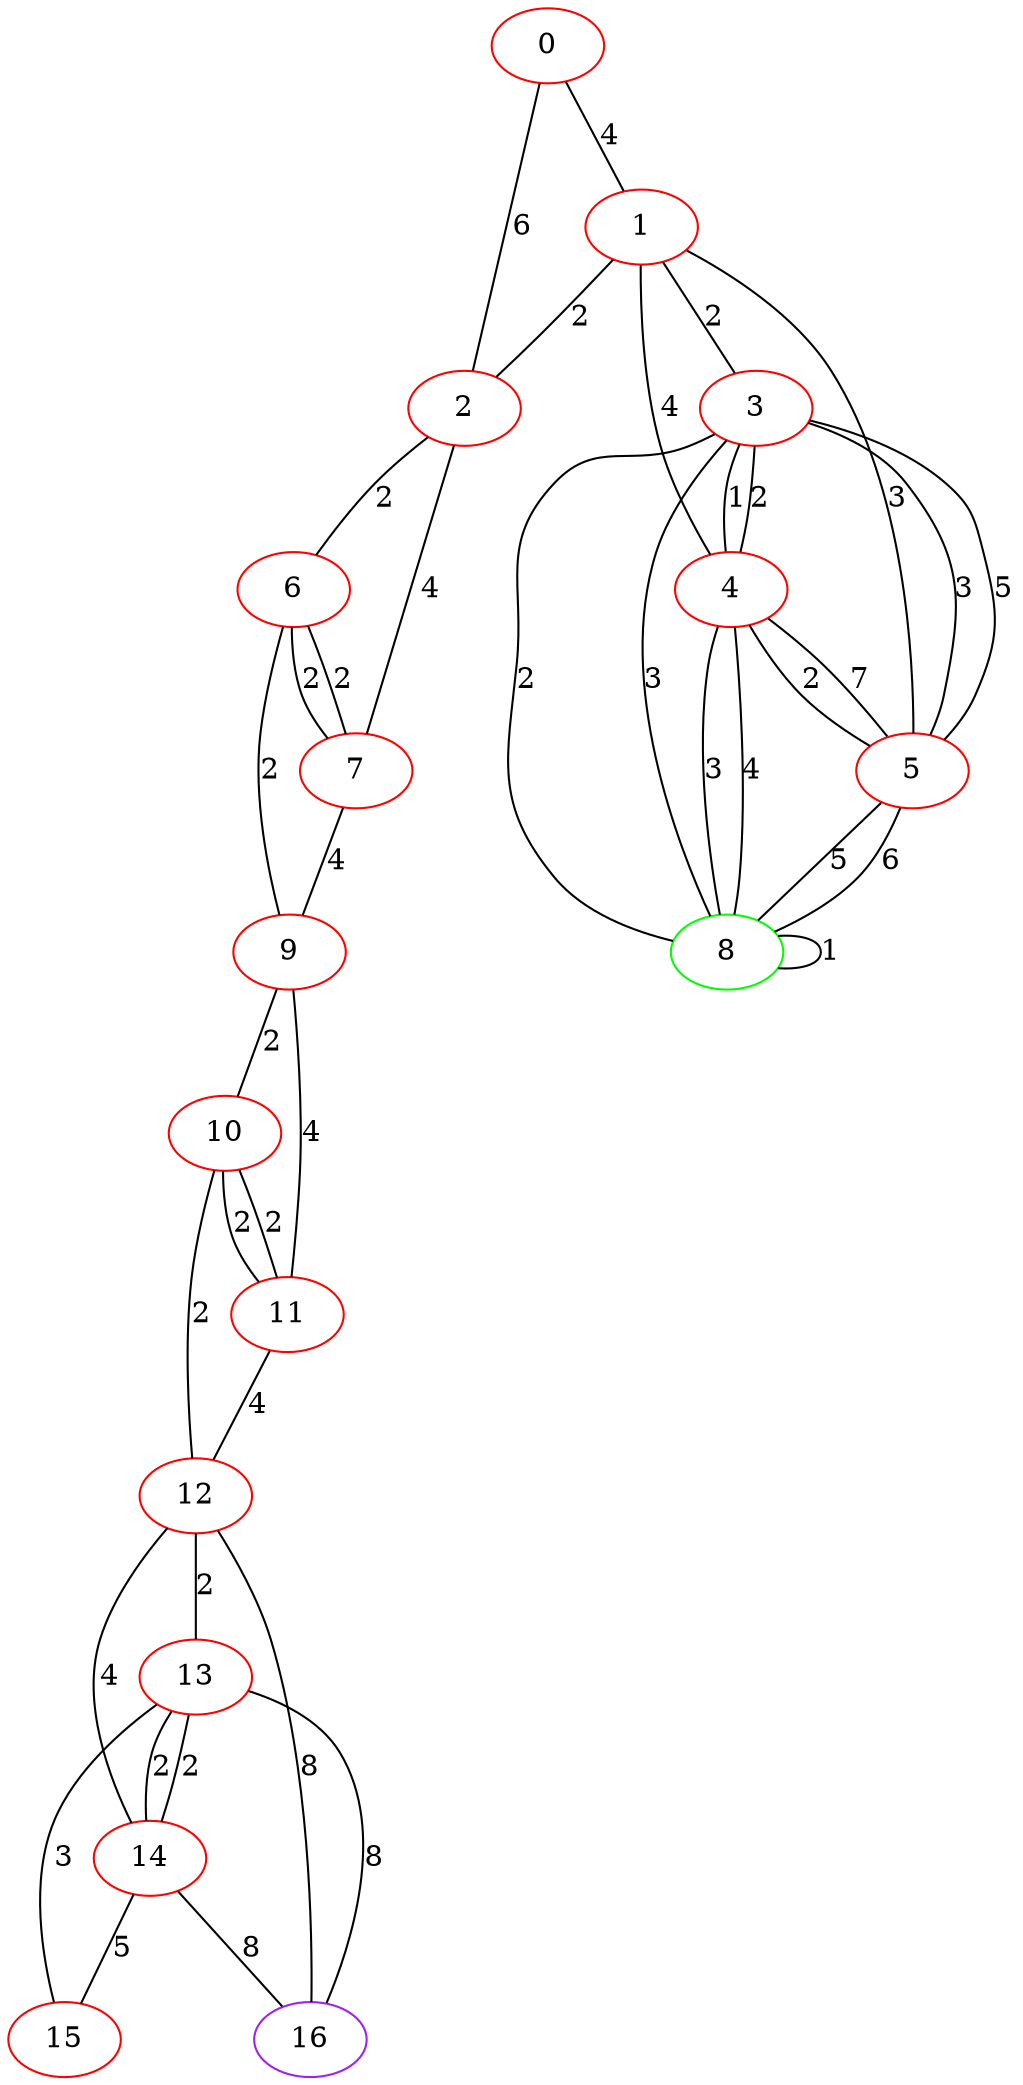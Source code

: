 graph "" {
0 [color=red, weight=1];
1 [color=red, weight=1];
2 [color=red, weight=1];
3 [color=red, weight=1];
4 [color=red, weight=1];
5 [color=red, weight=1];
6 [color=red, weight=1];
7 [color=red, weight=1];
8 [color=green, weight=2];
9 [color=red, weight=1];
10 [color=red, weight=1];
11 [color=red, weight=1];
12 [color=red, weight=1];
13 [color=red, weight=1];
14 [color=red, weight=1];
15 [color=red, weight=1];
16 [color=purple, weight=4];
0 -- 1  [key=0, label=4];
0 -- 2  [key=0, label=6];
1 -- 2  [key=0, label=2];
1 -- 3  [key=0, label=2];
1 -- 4  [key=0, label=4];
1 -- 5  [key=0, label=3];
2 -- 6  [key=0, label=2];
2 -- 7  [key=0, label=4];
3 -- 8  [key=0, label=2];
3 -- 8  [key=1, label=3];
3 -- 4  [key=0, label=1];
3 -- 4  [key=1, label=2];
3 -- 5  [key=0, label=3];
3 -- 5  [key=1, label=5];
4 -- 8  [key=0, label=3];
4 -- 8  [key=1, label=4];
4 -- 5  [key=0, label=2];
4 -- 5  [key=1, label=7];
5 -- 8  [key=0, label=5];
5 -- 8  [key=1, label=6];
6 -- 9  [key=0, label=2];
6 -- 7  [key=0, label=2];
6 -- 7  [key=1, label=2];
7 -- 9  [key=0, label=4];
8 -- 8  [key=0, label=1];
9 -- 10  [key=0, label=2];
9 -- 11  [key=0, label=4];
10 -- 11  [key=0, label=2];
10 -- 11  [key=1, label=2];
10 -- 12  [key=0, label=2];
11 -- 12  [key=0, label=4];
12 -- 16  [key=0, label=8];
12 -- 13  [key=0, label=2];
12 -- 14  [key=0, label=4];
13 -- 16  [key=0, label=8];
13 -- 14  [key=0, label=2];
13 -- 14  [key=1, label=2];
13 -- 15  [key=0, label=3];
14 -- 16  [key=0, label=8];
14 -- 15  [key=0, label=5];
}
